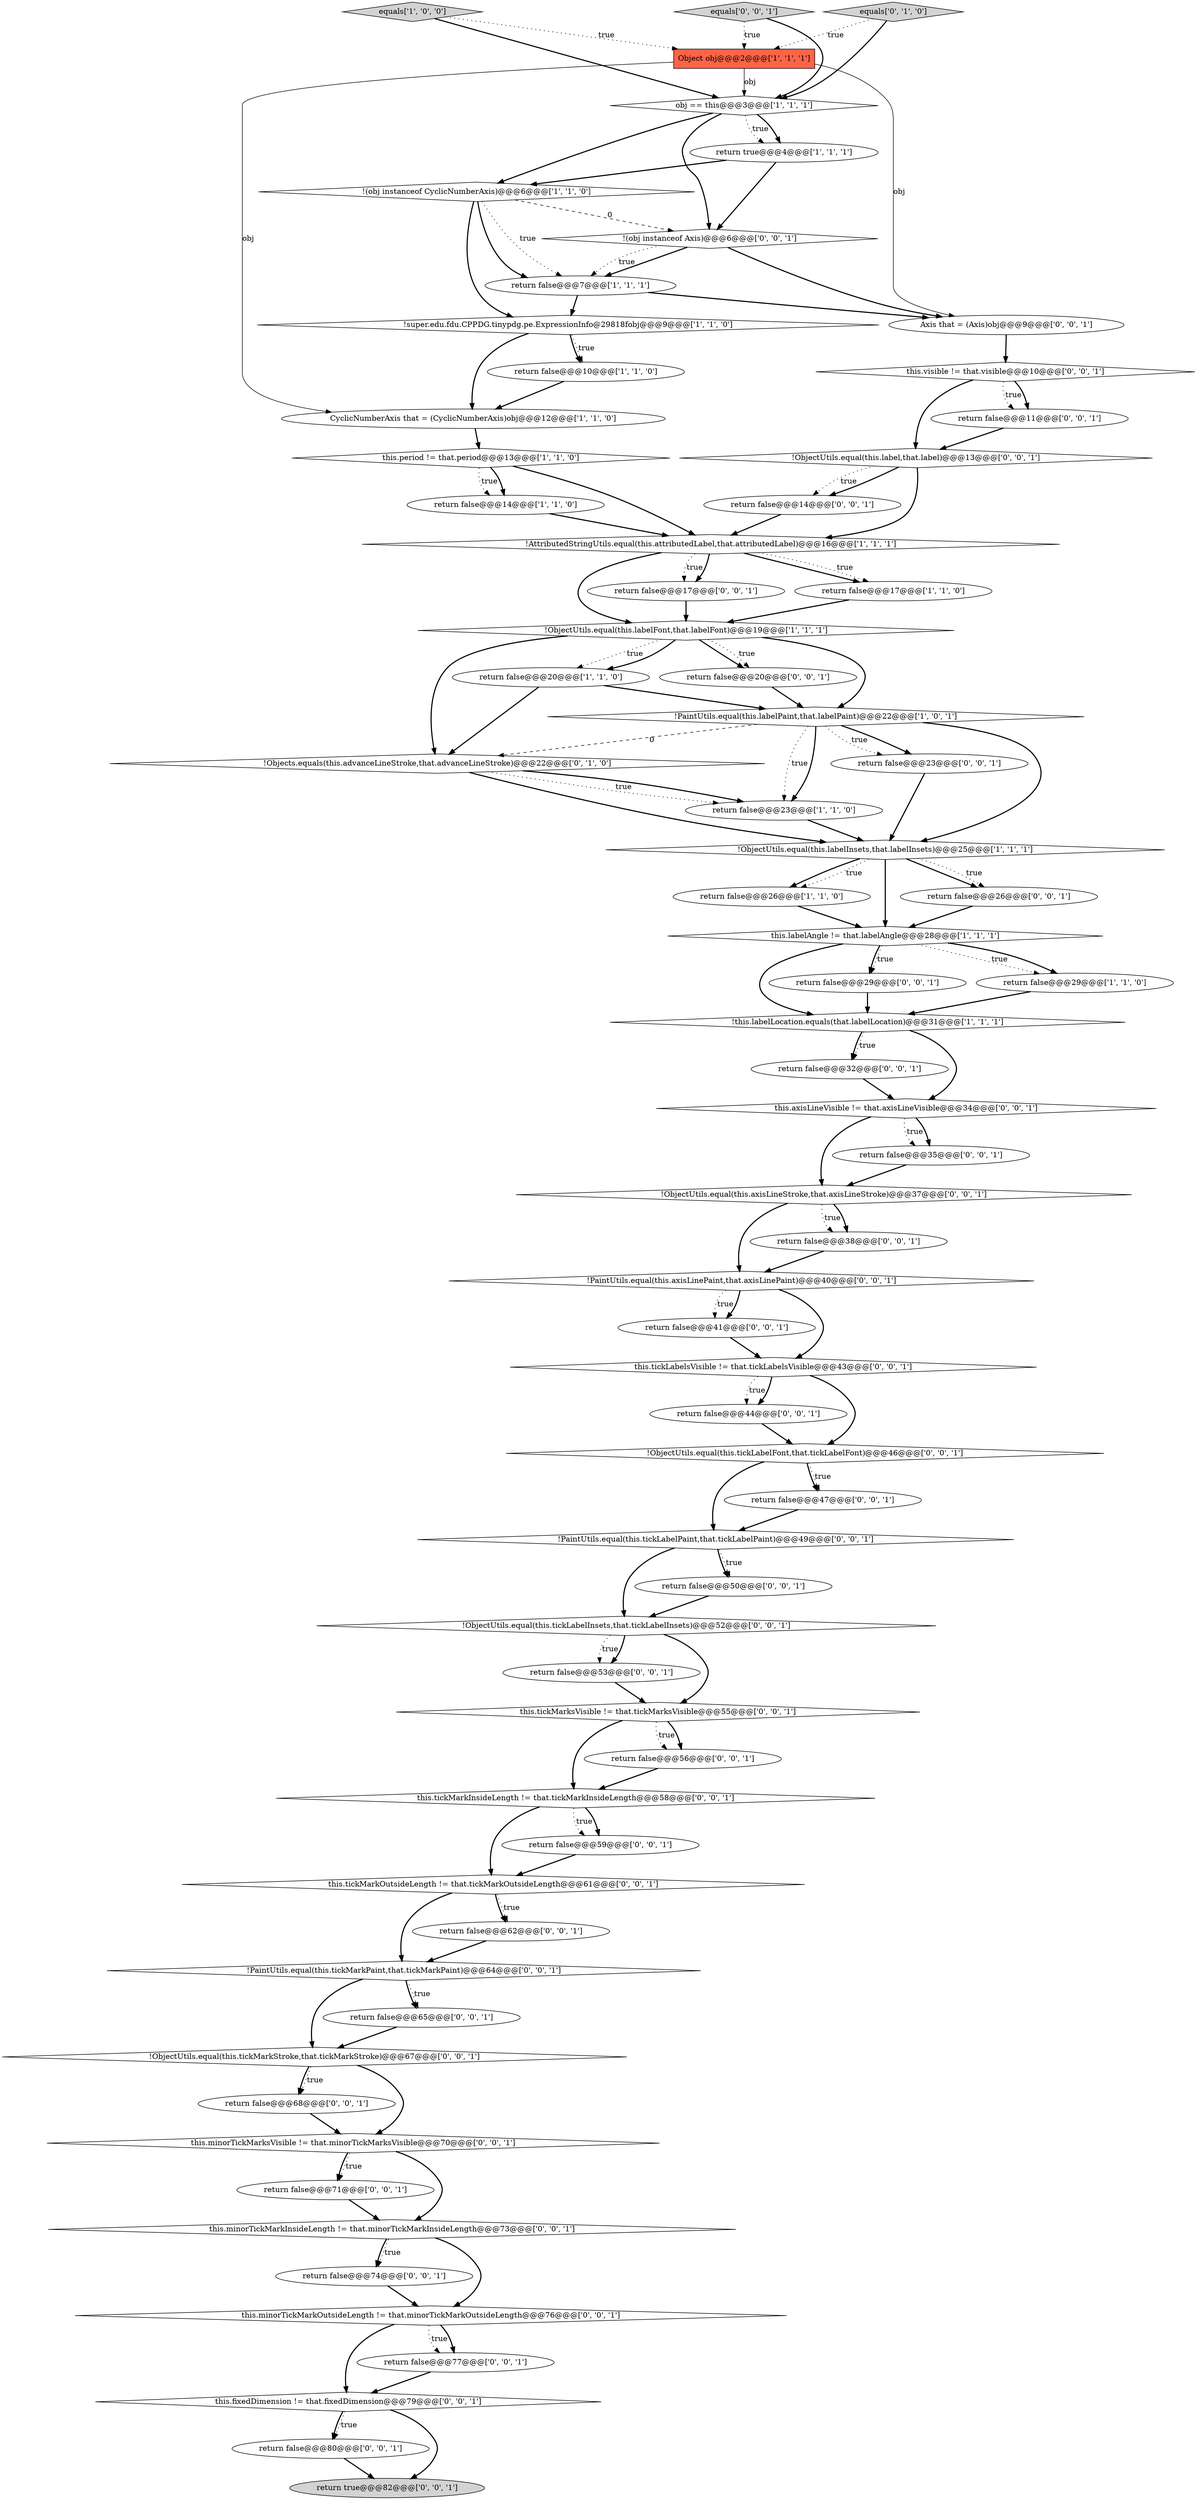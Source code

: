 digraph {
38 [style = filled, label = "return false@@@23@@@['0', '0', '1']", fillcolor = white, shape = ellipse image = "AAA0AAABBB3BBB"];
17 [style = filled, label = "!super.edu.fdu.CPPDG.tinypdg.pe.ExpressionInfo@29818fobj@@@9@@@['1', '1', '0']", fillcolor = white, shape = diamond image = "AAA0AAABBB1BBB"];
8 [style = filled, label = "!ObjectUtils.equal(this.labelFont,that.labelFont)@@@19@@@['1', '1', '1']", fillcolor = white, shape = diamond image = "AAA0AAABBB1BBB"];
3 [style = filled, label = "this.period != that.period@@@13@@@['1', '1', '0']", fillcolor = white, shape = diamond image = "AAA0AAABBB1BBB"];
13 [style = filled, label = "return false@@@23@@@['1', '1', '0']", fillcolor = white, shape = ellipse image = "AAA0AAABBB1BBB"];
49 [style = filled, label = "!PaintUtils.equal(this.axisLinePaint,that.axisLinePaint)@@@40@@@['0', '0', '1']", fillcolor = white, shape = diamond image = "AAA0AAABBB3BBB"];
21 [style = filled, label = "return true@@@4@@@['1', '1', '1']", fillcolor = white, shape = ellipse image = "AAA0AAABBB1BBB"];
31 [style = filled, label = "return false@@@17@@@['0', '0', '1']", fillcolor = white, shape = ellipse image = "AAA0AAABBB3BBB"];
59 [style = filled, label = "!ObjectUtils.equal(this.axisLineStroke,that.axisLineStroke)@@@37@@@['0', '0', '1']", fillcolor = white, shape = diamond image = "AAA0AAABBB3BBB"];
62 [style = filled, label = "!ObjectUtils.equal(this.label,that.label)@@@13@@@['0', '0', '1']", fillcolor = white, shape = diamond image = "AAA0AAABBB3BBB"];
65 [style = filled, label = "this.tickMarkOutsideLength != that.tickMarkOutsideLength@@@61@@@['0', '0', '1']", fillcolor = white, shape = diamond image = "AAA0AAABBB3BBB"];
22 [style = filled, label = "!Objects.equals(this.advanceLineStroke,that.advanceLineStroke)@@@22@@@['0', '1', '0']", fillcolor = white, shape = diamond image = "AAA1AAABBB2BBB"];
9 [style = filled, label = "return false@@@20@@@['1', '1', '0']", fillcolor = white, shape = ellipse image = "AAA0AAABBB1BBB"];
48 [style = filled, label = "this.fixedDimension != that.fixedDimension@@@79@@@['0', '0', '1']", fillcolor = white, shape = diamond image = "AAA0AAABBB3BBB"];
0 [style = filled, label = "!this.labelLocation.equals(that.labelLocation)@@@31@@@['1', '1', '1']", fillcolor = white, shape = diamond image = "AAA0AAABBB1BBB"];
29 [style = filled, label = "return false@@@53@@@['0', '0', '1']", fillcolor = white, shape = ellipse image = "AAA0AAABBB3BBB"];
68 [style = filled, label = "return false@@@71@@@['0', '0', '1']", fillcolor = white, shape = ellipse image = "AAA0AAABBB3BBB"];
19 [style = filled, label = "!ObjectUtils.equal(this.labelInsets,that.labelInsets)@@@25@@@['1', '1', '1']", fillcolor = white, shape = diamond image = "AAA0AAABBB1BBB"];
34 [style = filled, label = "this.visible != that.visible@@@10@@@['0', '0', '1']", fillcolor = white, shape = diamond image = "AAA0AAABBB3BBB"];
36 [style = filled, label = "this.tickMarkInsideLength != that.tickMarkInsideLength@@@58@@@['0', '0', '1']", fillcolor = white, shape = diamond image = "AAA0AAABBB3BBB"];
45 [style = filled, label = "!ObjectUtils.equal(this.tickMarkStroke,that.tickMarkStroke)@@@67@@@['0', '0', '1']", fillcolor = white, shape = diamond image = "AAA0AAABBB3BBB"];
64 [style = filled, label = "return false@@@44@@@['0', '0', '1']", fillcolor = white, shape = ellipse image = "AAA0AAABBB3BBB"];
43 [style = filled, label = "this.minorTickMarkInsideLength != that.minorTickMarkInsideLength@@@73@@@['0', '0', '1']", fillcolor = white, shape = diamond image = "AAA0AAABBB3BBB"];
55 [style = filled, label = "return false@@@20@@@['0', '0', '1']", fillcolor = white, shape = ellipse image = "AAA0AAABBB3BBB"];
2 [style = filled, label = "return false@@@17@@@['1', '1', '0']", fillcolor = white, shape = ellipse image = "AAA0AAABBB1BBB"];
30 [style = filled, label = "return false@@@77@@@['0', '0', '1']", fillcolor = white, shape = ellipse image = "AAA0AAABBB3BBB"];
37 [style = filled, label = "return false@@@38@@@['0', '0', '1']", fillcolor = white, shape = ellipse image = "AAA0AAABBB3BBB"];
18 [style = filled, label = "CyclicNumberAxis that = (CyclicNumberAxis)obj@@@12@@@['1', '1', '0']", fillcolor = white, shape = ellipse image = "AAA0AAABBB1BBB"];
52 [style = filled, label = "return false@@@59@@@['0', '0', '1']", fillcolor = white, shape = ellipse image = "AAA0AAABBB3BBB"];
63 [style = filled, label = "return false@@@74@@@['0', '0', '1']", fillcolor = white, shape = ellipse image = "AAA0AAABBB3BBB"];
26 [style = filled, label = "!PaintUtils.equal(this.tickLabelPaint,that.tickLabelPaint)@@@49@@@['0', '0', '1']", fillcolor = white, shape = diamond image = "AAA0AAABBB3BBB"];
50 [style = filled, label = "!PaintUtils.equal(this.tickMarkPaint,that.tickMarkPaint)@@@64@@@['0', '0', '1']", fillcolor = white, shape = diamond image = "AAA0AAABBB3BBB"];
6 [style = filled, label = "return false@@@26@@@['1', '1', '0']", fillcolor = white, shape = ellipse image = "AAA0AAABBB1BBB"];
39 [style = filled, label = "return false@@@32@@@['0', '0', '1']", fillcolor = white, shape = ellipse image = "AAA0AAABBB3BBB"];
24 [style = filled, label = "return false@@@68@@@['0', '0', '1']", fillcolor = white, shape = ellipse image = "AAA0AAABBB3BBB"];
4 [style = filled, label = "this.labelAngle != that.labelAngle@@@28@@@['1', '1', '1']", fillcolor = white, shape = diamond image = "AAA0AAABBB1BBB"];
15 [style = filled, label = "!(obj instanceof CyclicNumberAxis)@@@6@@@['1', '1', '0']", fillcolor = white, shape = diamond image = "AAA0AAABBB1BBB"];
32 [style = filled, label = "return false@@@80@@@['0', '0', '1']", fillcolor = white, shape = ellipse image = "AAA0AAABBB3BBB"];
27 [style = filled, label = "this.tickMarksVisible != that.tickMarksVisible@@@55@@@['0', '0', '1']", fillcolor = white, shape = diamond image = "AAA0AAABBB3BBB"];
42 [style = filled, label = "return false@@@41@@@['0', '0', '1']", fillcolor = white, shape = ellipse image = "AAA0AAABBB3BBB"];
28 [style = filled, label = "this.tickLabelsVisible != that.tickLabelsVisible@@@43@@@['0', '0', '1']", fillcolor = white, shape = diamond image = "AAA0AAABBB3BBB"];
1 [style = filled, label = "return false@@@14@@@['1', '1', '0']", fillcolor = white, shape = ellipse image = "AAA0AAABBB1BBB"];
12 [style = filled, label = "return false@@@10@@@['1', '1', '0']", fillcolor = white, shape = ellipse image = "AAA0AAABBB1BBB"];
7 [style = filled, label = "obj == this@@@3@@@['1', '1', '1']", fillcolor = white, shape = diamond image = "AAA0AAABBB1BBB"];
67 [style = filled, label = "Axis that = (Axis)obj@@@9@@@['0', '0', '1']", fillcolor = white, shape = ellipse image = "AAA0AAABBB3BBB"];
41 [style = filled, label = "return false@@@56@@@['0', '0', '1']", fillcolor = white, shape = ellipse image = "AAA0AAABBB3BBB"];
51 [style = filled, label = "!ObjectUtils.equal(this.tickLabelInsets,that.tickLabelInsets)@@@52@@@['0', '0', '1']", fillcolor = white, shape = diamond image = "AAA0AAABBB3BBB"];
33 [style = filled, label = "return false@@@47@@@['0', '0', '1']", fillcolor = white, shape = ellipse image = "AAA0AAABBB3BBB"];
44 [style = filled, label = "return false@@@62@@@['0', '0', '1']", fillcolor = white, shape = ellipse image = "AAA0AAABBB3BBB"];
69 [style = filled, label = "return true@@@82@@@['0', '0', '1']", fillcolor = lightgray, shape = ellipse image = "AAA0AAABBB3BBB"];
11 [style = filled, label = "equals['1', '0', '0']", fillcolor = lightgray, shape = diamond image = "AAA0AAABBB1BBB"];
53 [style = filled, label = "this.minorTickMarksVisible != that.minorTickMarksVisible@@@70@@@['0', '0', '1']", fillcolor = white, shape = diamond image = "AAA0AAABBB3BBB"];
57 [style = filled, label = "return false@@@29@@@['0', '0', '1']", fillcolor = white, shape = ellipse image = "AAA0AAABBB3BBB"];
60 [style = filled, label = "return false@@@65@@@['0', '0', '1']", fillcolor = white, shape = ellipse image = "AAA0AAABBB3BBB"];
61 [style = filled, label = "equals['0', '0', '1']", fillcolor = lightgray, shape = diamond image = "AAA0AAABBB3BBB"];
40 [style = filled, label = "return false@@@26@@@['0', '0', '1']", fillcolor = white, shape = ellipse image = "AAA0AAABBB3BBB"];
58 [style = filled, label = "return false@@@14@@@['0', '0', '1']", fillcolor = white, shape = ellipse image = "AAA0AAABBB3BBB"];
46 [style = filled, label = "!(obj instanceof Axis)@@@6@@@['0', '0', '1']", fillcolor = white, shape = diamond image = "AAA0AAABBB3BBB"];
66 [style = filled, label = "this.minorTickMarkOutsideLength != that.minorTickMarkOutsideLength@@@76@@@['0', '0', '1']", fillcolor = white, shape = diamond image = "AAA0AAABBB3BBB"];
56 [style = filled, label = "!ObjectUtils.equal(this.tickLabelFont,that.tickLabelFont)@@@46@@@['0', '0', '1']", fillcolor = white, shape = diamond image = "AAA0AAABBB3BBB"];
35 [style = filled, label = "this.axisLineVisible != that.axisLineVisible@@@34@@@['0', '0', '1']", fillcolor = white, shape = diamond image = "AAA0AAABBB3BBB"];
16 [style = filled, label = "return false@@@7@@@['1', '1', '1']", fillcolor = white, shape = ellipse image = "AAA0AAABBB1BBB"];
47 [style = filled, label = "return false@@@50@@@['0', '0', '1']", fillcolor = white, shape = ellipse image = "AAA0AAABBB3BBB"];
25 [style = filled, label = "return false@@@35@@@['0', '0', '1']", fillcolor = white, shape = ellipse image = "AAA0AAABBB3BBB"];
5 [style = filled, label = "Object obj@@@2@@@['1', '1', '1']", fillcolor = tomato, shape = box image = "AAA0AAABBB1BBB"];
23 [style = filled, label = "equals['0', '1', '0']", fillcolor = lightgray, shape = diamond image = "AAA0AAABBB2BBB"];
54 [style = filled, label = "return false@@@11@@@['0', '0', '1']", fillcolor = white, shape = ellipse image = "AAA0AAABBB3BBB"];
20 [style = filled, label = "!AttributedStringUtils.equal(this.attributedLabel,that.attributedLabel)@@@16@@@['1', '1', '1']", fillcolor = white, shape = diamond image = "AAA0AAABBB1BBB"];
10 [style = filled, label = "!PaintUtils.equal(this.labelPaint,that.labelPaint)@@@22@@@['1', '0', '1']", fillcolor = white, shape = diamond image = "AAA0AAABBB1BBB"];
14 [style = filled, label = "return false@@@29@@@['1', '1', '0']", fillcolor = white, shape = ellipse image = "AAA0AAABBB1BBB"];
27->41 [style = dotted, label="true"];
36->52 [style = dotted, label="true"];
19->6 [style = bold, label=""];
48->69 [style = bold, label=""];
3->1 [style = dotted, label="true"];
20->31 [style = dotted, label="true"];
5->18 [style = solid, label="obj"];
62->58 [style = dotted, label="true"];
59->49 [style = bold, label=""];
40->4 [style = bold, label=""];
8->55 [style = bold, label=""];
59->37 [style = dotted, label="true"];
8->9 [style = dotted, label="true"];
14->0 [style = bold, label=""];
41->36 [style = bold, label=""];
21->46 [style = bold, label=""];
19->40 [style = bold, label=""];
19->40 [style = dotted, label="true"];
3->1 [style = bold, label=""];
47->51 [style = bold, label=""];
28->64 [style = dotted, label="true"];
53->43 [style = bold, label=""];
46->67 [style = bold, label=""];
28->64 [style = bold, label=""];
35->25 [style = dotted, label="true"];
51->27 [style = bold, label=""];
28->56 [style = bold, label=""];
15->16 [style = bold, label=""];
36->65 [style = bold, label=""];
49->28 [style = bold, label=""];
20->2 [style = bold, label=""];
10->38 [style = bold, label=""];
34->54 [style = dotted, label="true"];
15->46 [style = dashed, label="0"];
26->51 [style = bold, label=""];
22->13 [style = bold, label=""];
11->5 [style = dotted, label="true"];
10->13 [style = dotted, label="true"];
30->48 [style = bold, label=""];
43->63 [style = bold, label=""];
68->43 [style = bold, label=""];
24->53 [style = bold, label=""];
56->33 [style = bold, label=""];
20->31 [style = bold, label=""];
39->35 [style = bold, label=""];
34->54 [style = bold, label=""];
38->19 [style = bold, label=""];
57->0 [style = bold, label=""];
52->65 [style = bold, label=""];
65->44 [style = bold, label=""];
16->67 [style = bold, label=""];
7->46 [style = bold, label=""];
4->57 [style = bold, label=""];
46->16 [style = bold, label=""];
56->33 [style = dotted, label="true"];
63->66 [style = bold, label=""];
50->60 [style = bold, label=""];
4->57 [style = dotted, label="true"];
44->50 [style = bold, label=""];
5->67 [style = solid, label="obj"];
8->22 [style = bold, label=""];
12->18 [style = bold, label=""];
8->55 [style = dotted, label="true"];
55->10 [style = bold, label=""];
60->45 [style = bold, label=""];
35->25 [style = bold, label=""];
64->56 [style = bold, label=""];
67->34 [style = bold, label=""];
49->42 [style = dotted, label="true"];
36->52 [style = bold, label=""];
8->10 [style = bold, label=""];
48->32 [style = bold, label=""];
46->16 [style = dotted, label="true"];
9->10 [style = bold, label=""];
27->41 [style = bold, label=""];
15->17 [style = bold, label=""];
22->19 [style = bold, label=""];
61->5 [style = dotted, label="true"];
29->27 [style = bold, label=""];
7->21 [style = dotted, label="true"];
6->4 [style = bold, label=""];
21->15 [style = bold, label=""];
13->19 [style = bold, label=""];
42->28 [style = bold, label=""];
51->29 [style = dotted, label="true"];
66->48 [style = bold, label=""];
0->39 [style = bold, label=""];
23->5 [style = dotted, label="true"];
20->8 [style = bold, label=""];
66->30 [style = dotted, label="true"];
5->7 [style = solid, label="obj"];
2->8 [style = bold, label=""];
45->53 [style = bold, label=""];
17->12 [style = dotted, label="true"];
10->13 [style = bold, label=""];
4->14 [style = dotted, label="true"];
49->42 [style = bold, label=""];
19->4 [style = bold, label=""];
54->62 [style = bold, label=""];
15->16 [style = dotted, label="true"];
22->13 [style = dotted, label="true"];
7->15 [style = bold, label=""];
16->17 [style = bold, label=""];
37->49 [style = bold, label=""];
50->45 [style = bold, label=""];
19->6 [style = dotted, label="true"];
10->22 [style = dashed, label="0"];
56->26 [style = bold, label=""];
43->66 [style = bold, label=""];
18->3 [style = bold, label=""];
9->22 [style = bold, label=""];
26->47 [style = bold, label=""];
8->9 [style = bold, label=""];
0->35 [style = bold, label=""];
20->2 [style = dotted, label="true"];
53->68 [style = bold, label=""];
25->59 [style = bold, label=""];
31->8 [style = bold, label=""];
65->44 [style = dotted, label="true"];
34->62 [style = bold, label=""];
17->12 [style = bold, label=""];
7->21 [style = bold, label=""];
43->63 [style = dotted, label="true"];
3->20 [style = bold, label=""];
58->20 [style = bold, label=""];
10->19 [style = bold, label=""];
11->7 [style = bold, label=""];
59->37 [style = bold, label=""];
51->29 [style = bold, label=""];
50->60 [style = dotted, label="true"];
27->36 [style = bold, label=""];
45->24 [style = bold, label=""];
62->20 [style = bold, label=""];
66->30 [style = bold, label=""];
48->32 [style = dotted, label="true"];
35->59 [style = bold, label=""];
10->38 [style = dotted, label="true"];
26->47 [style = dotted, label="true"];
45->24 [style = dotted, label="true"];
23->7 [style = bold, label=""];
4->14 [style = bold, label=""];
65->50 [style = bold, label=""];
32->69 [style = bold, label=""];
53->68 [style = dotted, label="true"];
1->20 [style = bold, label=""];
61->7 [style = bold, label=""];
62->58 [style = bold, label=""];
4->0 [style = bold, label=""];
0->39 [style = dotted, label="true"];
33->26 [style = bold, label=""];
17->18 [style = bold, label=""];
}
